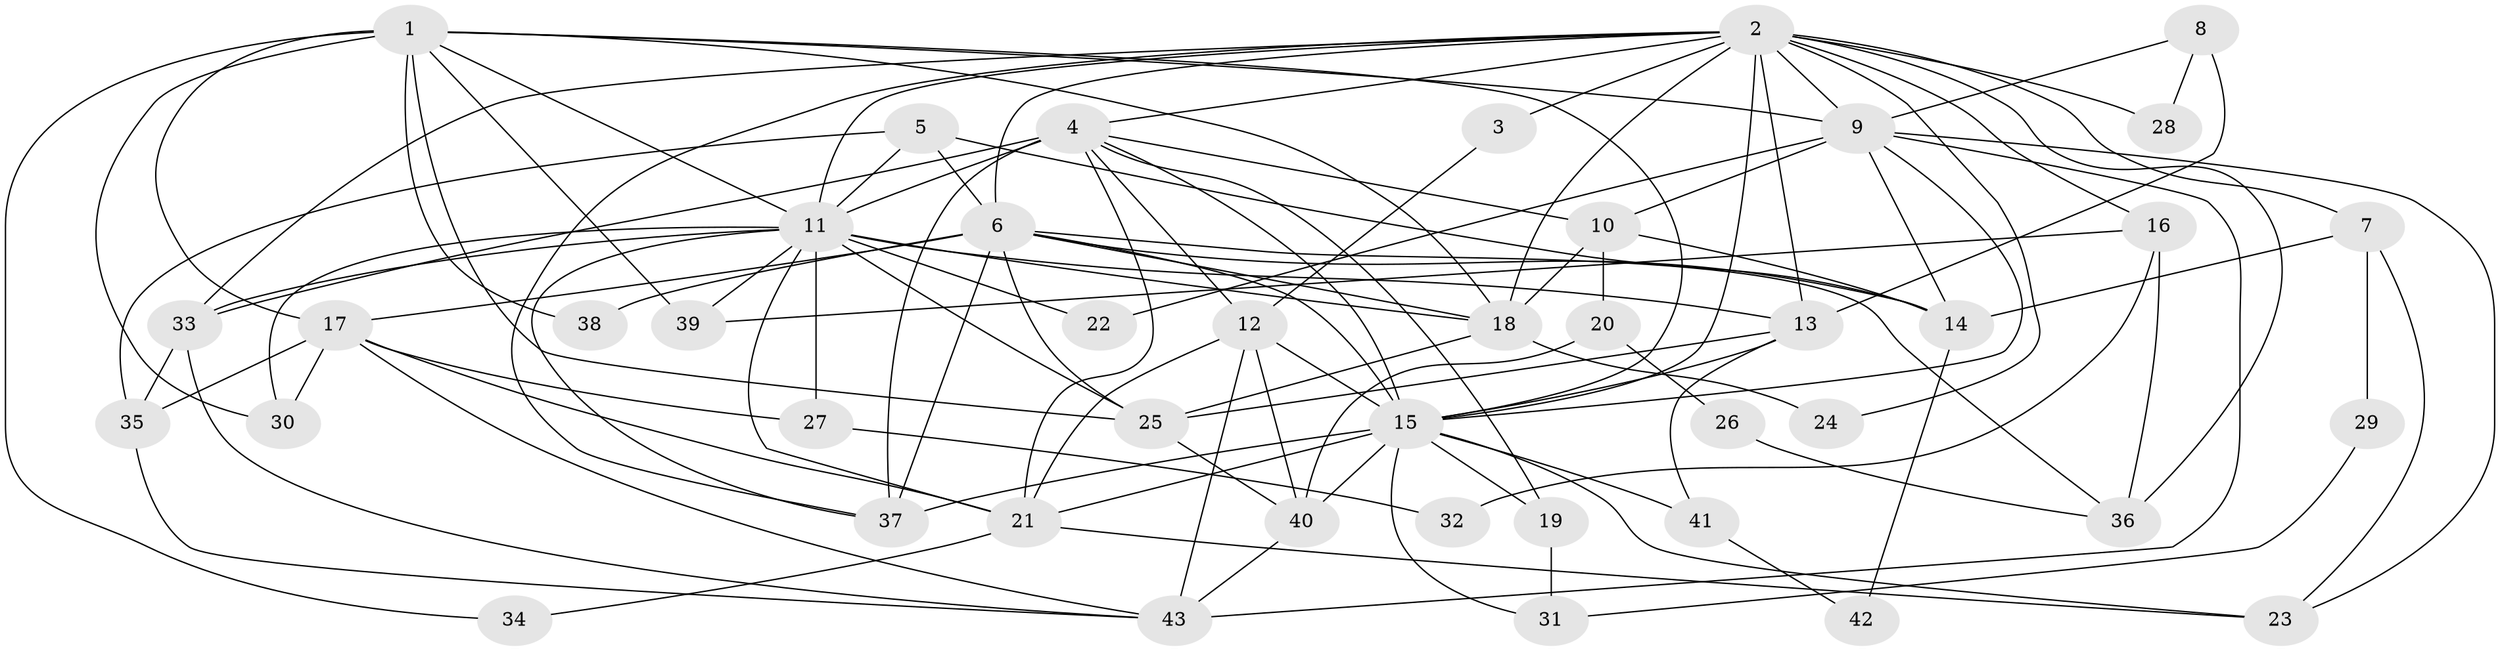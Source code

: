 // original degree distribution, {4: 0.25882352941176473, 6: 0.16470588235294117, 8: 0.011764705882352941, 2: 0.18823529411764706, 3: 0.23529411764705882, 7: 0.047058823529411764, 5: 0.09411764705882353}
// Generated by graph-tools (version 1.1) at 2025/36/03/09/25 02:36:11]
// undirected, 43 vertices, 110 edges
graph export_dot {
graph [start="1"]
  node [color=gray90,style=filled];
  1;
  2;
  3;
  4;
  5;
  6;
  7;
  8;
  9;
  10;
  11;
  12;
  13;
  14;
  15;
  16;
  17;
  18;
  19;
  20;
  21;
  22;
  23;
  24;
  25;
  26;
  27;
  28;
  29;
  30;
  31;
  32;
  33;
  34;
  35;
  36;
  37;
  38;
  39;
  40;
  41;
  42;
  43;
  1 -- 9 [weight=1.0];
  1 -- 11 [weight=1.0];
  1 -- 15 [weight=1.0];
  1 -- 17 [weight=1.0];
  1 -- 18 [weight=2.0];
  1 -- 25 [weight=1.0];
  1 -- 30 [weight=1.0];
  1 -- 34 [weight=1.0];
  1 -- 38 [weight=2.0];
  1 -- 39 [weight=1.0];
  2 -- 3 [weight=1.0];
  2 -- 4 [weight=1.0];
  2 -- 6 [weight=1.0];
  2 -- 7 [weight=1.0];
  2 -- 9 [weight=1.0];
  2 -- 11 [weight=2.0];
  2 -- 13 [weight=2.0];
  2 -- 15 [weight=1.0];
  2 -- 16 [weight=1.0];
  2 -- 18 [weight=1.0];
  2 -- 24 [weight=1.0];
  2 -- 28 [weight=2.0];
  2 -- 33 [weight=1.0];
  2 -- 36 [weight=1.0];
  2 -- 37 [weight=1.0];
  3 -- 12 [weight=1.0];
  4 -- 10 [weight=1.0];
  4 -- 11 [weight=2.0];
  4 -- 12 [weight=1.0];
  4 -- 15 [weight=1.0];
  4 -- 19 [weight=1.0];
  4 -- 21 [weight=1.0];
  4 -- 33 [weight=4.0];
  4 -- 37 [weight=1.0];
  5 -- 6 [weight=1.0];
  5 -- 11 [weight=1.0];
  5 -- 14 [weight=1.0];
  5 -- 35 [weight=1.0];
  6 -- 14 [weight=1.0];
  6 -- 15 [weight=1.0];
  6 -- 17 [weight=2.0];
  6 -- 18 [weight=1.0];
  6 -- 25 [weight=1.0];
  6 -- 36 [weight=1.0];
  6 -- 37 [weight=1.0];
  6 -- 38 [weight=1.0];
  7 -- 14 [weight=1.0];
  7 -- 23 [weight=1.0];
  7 -- 29 [weight=1.0];
  8 -- 9 [weight=1.0];
  8 -- 13 [weight=2.0];
  8 -- 28 [weight=1.0];
  9 -- 10 [weight=1.0];
  9 -- 14 [weight=1.0];
  9 -- 15 [weight=1.0];
  9 -- 22 [weight=1.0];
  9 -- 23 [weight=1.0];
  9 -- 43 [weight=1.0];
  10 -- 14 [weight=1.0];
  10 -- 18 [weight=2.0];
  10 -- 20 [weight=1.0];
  11 -- 13 [weight=1.0];
  11 -- 18 [weight=1.0];
  11 -- 21 [weight=1.0];
  11 -- 22 [weight=1.0];
  11 -- 25 [weight=1.0];
  11 -- 27 [weight=1.0];
  11 -- 30 [weight=1.0];
  11 -- 33 [weight=1.0];
  11 -- 37 [weight=1.0];
  11 -- 39 [weight=1.0];
  12 -- 15 [weight=1.0];
  12 -- 21 [weight=1.0];
  12 -- 40 [weight=1.0];
  12 -- 43 [weight=1.0];
  13 -- 15 [weight=1.0];
  13 -- 25 [weight=1.0];
  13 -- 41 [weight=1.0];
  14 -- 42 [weight=1.0];
  15 -- 19 [weight=1.0];
  15 -- 21 [weight=1.0];
  15 -- 23 [weight=1.0];
  15 -- 31 [weight=1.0];
  15 -- 37 [weight=1.0];
  15 -- 40 [weight=1.0];
  15 -- 41 [weight=1.0];
  16 -- 32 [weight=1.0];
  16 -- 36 [weight=1.0];
  16 -- 39 [weight=1.0];
  17 -- 21 [weight=1.0];
  17 -- 27 [weight=2.0];
  17 -- 30 [weight=1.0];
  17 -- 35 [weight=2.0];
  17 -- 43 [weight=1.0];
  18 -- 24 [weight=1.0];
  18 -- 25 [weight=1.0];
  19 -- 31 [weight=1.0];
  20 -- 26 [weight=1.0];
  20 -- 40 [weight=1.0];
  21 -- 23 [weight=1.0];
  21 -- 34 [weight=1.0];
  25 -- 40 [weight=1.0];
  26 -- 36 [weight=1.0];
  27 -- 32 [weight=1.0];
  29 -- 31 [weight=1.0];
  33 -- 35 [weight=1.0];
  33 -- 43 [weight=1.0];
  35 -- 43 [weight=1.0];
  40 -- 43 [weight=1.0];
  41 -- 42 [weight=1.0];
}
